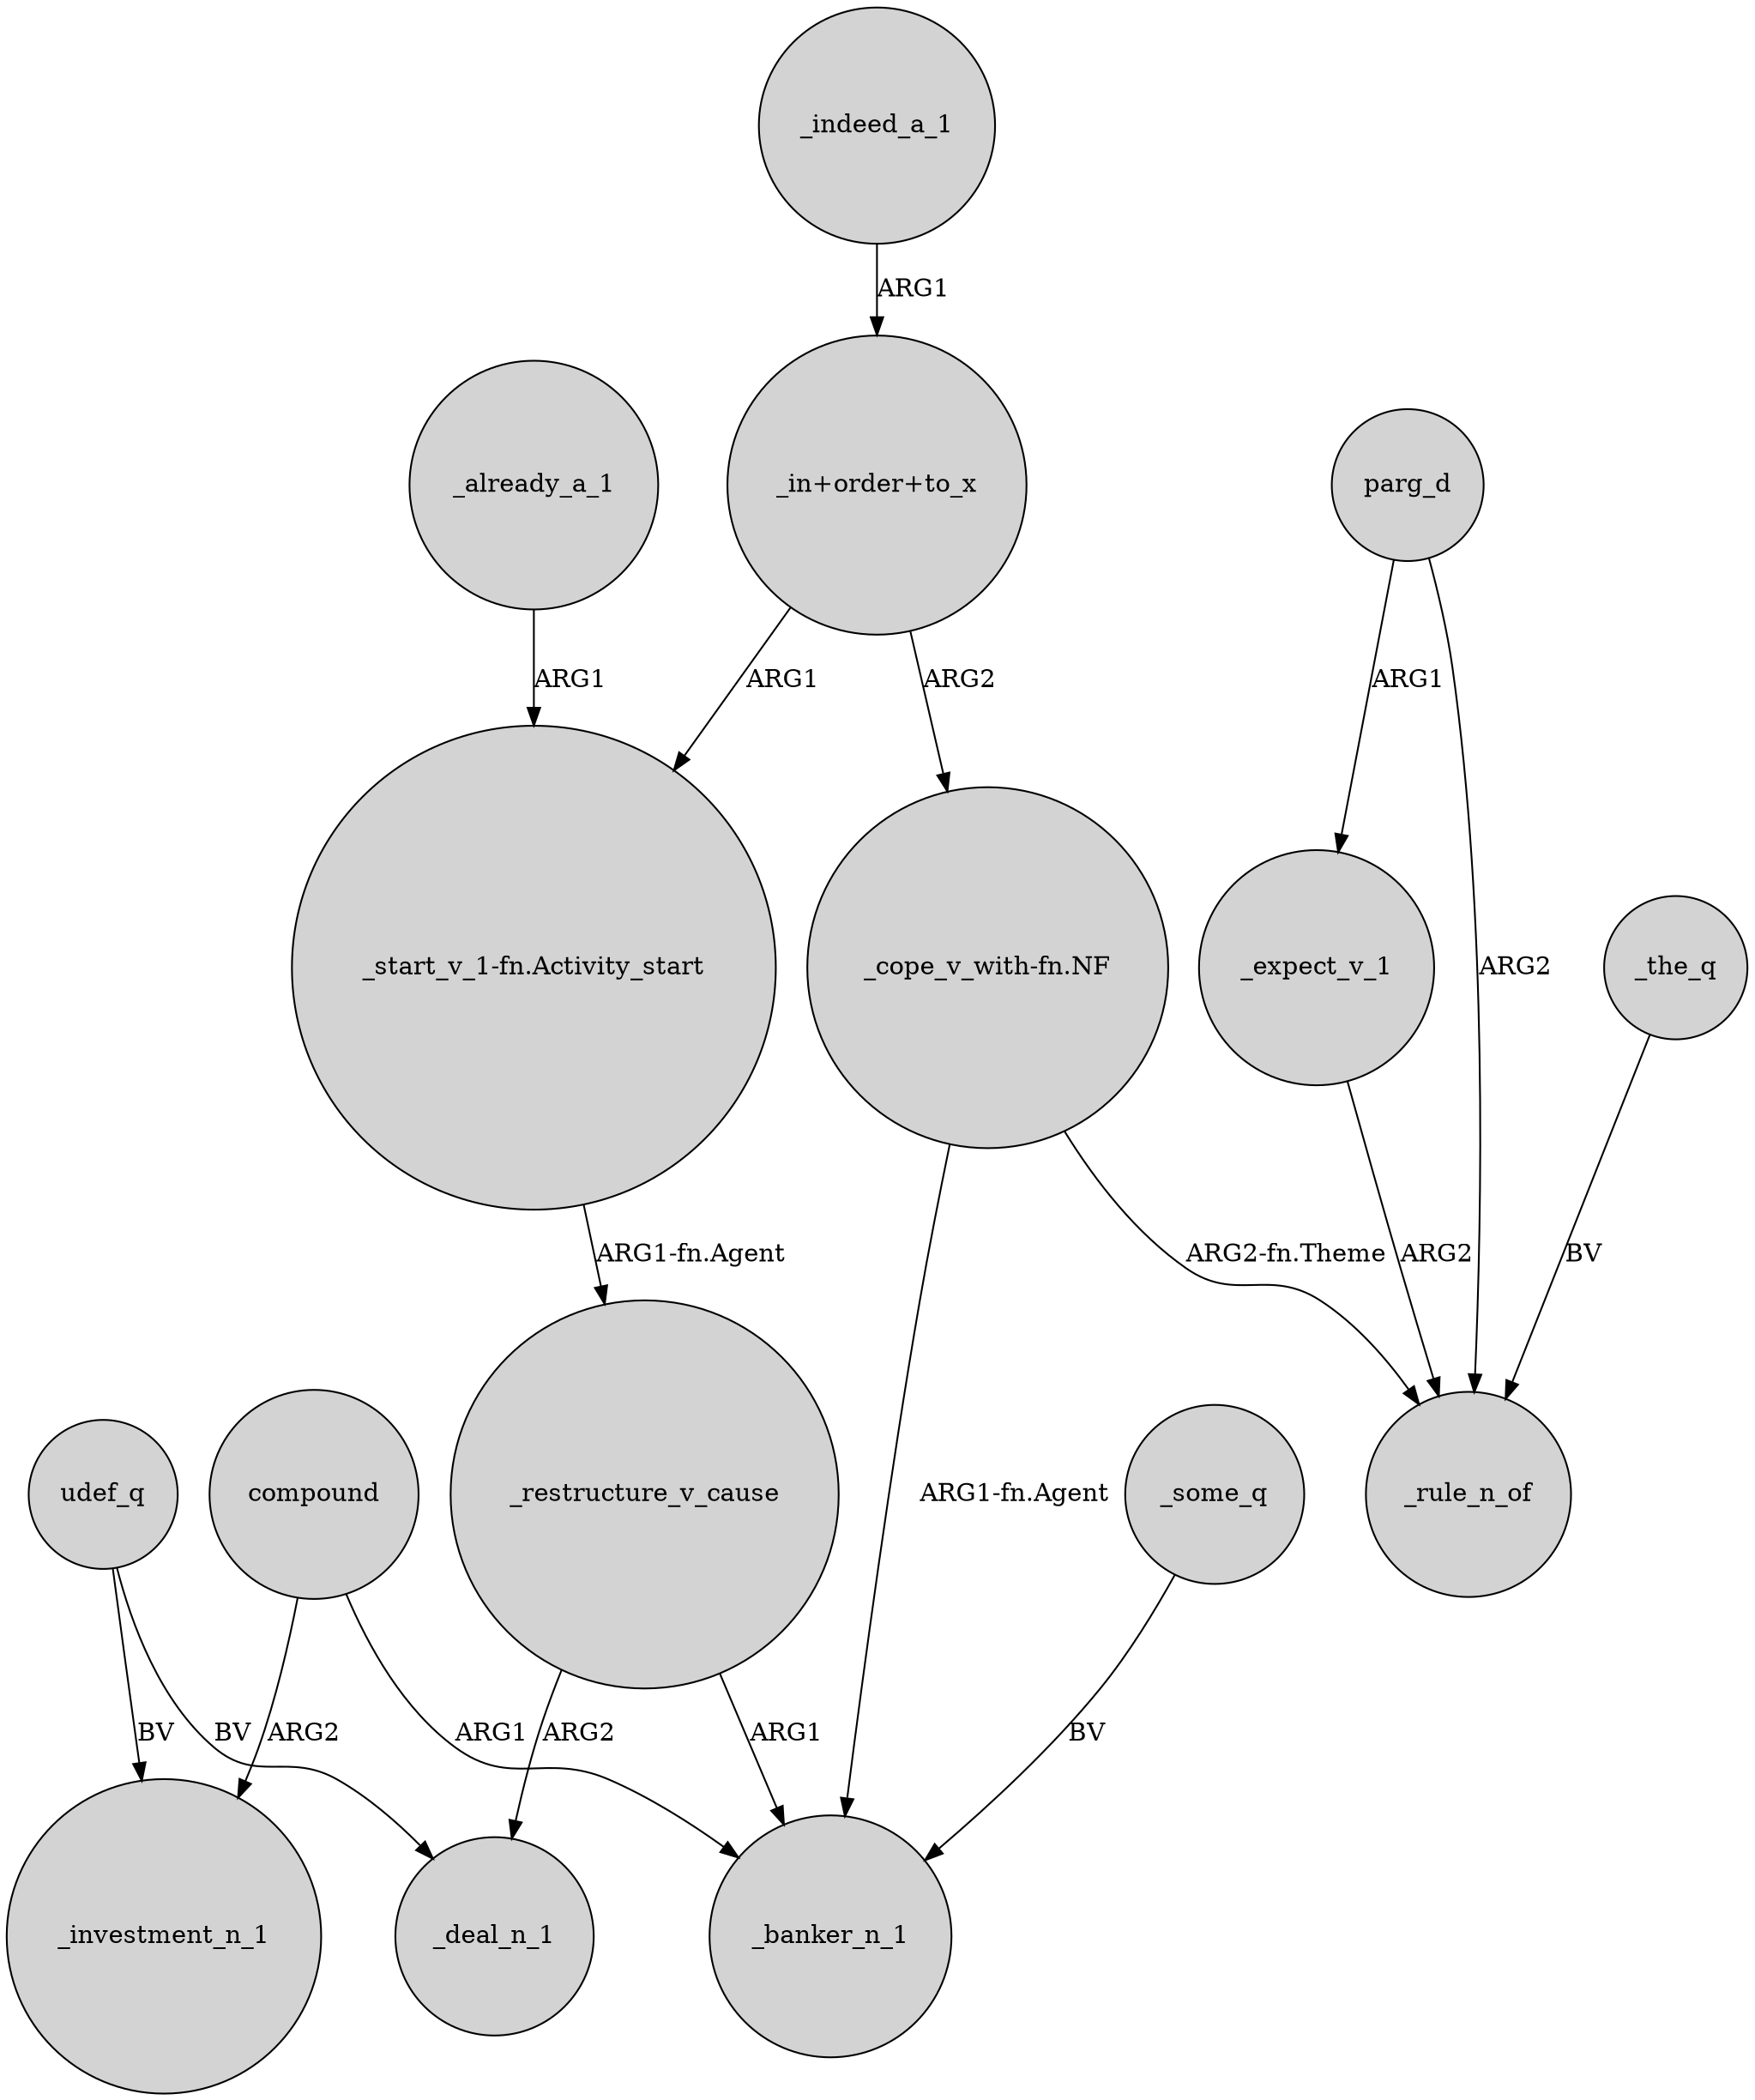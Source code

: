 digraph {
	node [shape=circle style=filled]
	udef_q -> _investment_n_1 [label=BV]
	compound -> _investment_n_1 [label=ARG2]
	"_cope_v_with-fn.NF" -> _rule_n_of [label="ARG2-fn.Theme"]
	"_in+order+to_x" -> "_start_v_1-fn.Activity_start" [label=ARG1]
	_already_a_1 -> "_start_v_1-fn.Activity_start" [label=ARG1]
	parg_d -> _expect_v_1 [label=ARG1]
	_restructure_v_cause -> _deal_n_1 [label=ARG2]
	"_start_v_1-fn.Activity_start" -> _restructure_v_cause [label="ARG1-fn.Agent"]
	"_cope_v_with-fn.NF" -> _banker_n_1 [label="ARG1-fn.Agent"]
	"_in+order+to_x" -> "_cope_v_with-fn.NF" [label=ARG2]
	udef_q -> _deal_n_1 [label=BV]
	_some_q -> _banker_n_1 [label=BV]
	_expect_v_1 -> _rule_n_of [label=ARG2]
	parg_d -> _rule_n_of [label=ARG2]
	_the_q -> _rule_n_of [label=BV]
	_restructure_v_cause -> _banker_n_1 [label=ARG1]
	compound -> _banker_n_1 [label=ARG1]
	_indeed_a_1 -> "_in+order+to_x" [label=ARG1]
}
